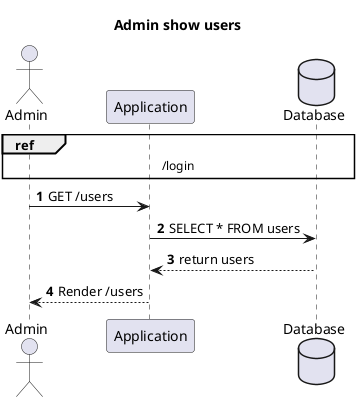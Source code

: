 @startuml
autonumber
title       Admin show users
actor       Admin
participant Application
database    Database

ref over Admin, Application, Database
    /login
end ref
Admin -> Application: GET /users
Application -> Database: SELECT * FROM users
Database --> Application: return users
Admin <-- Application: Render /users
@enduml
